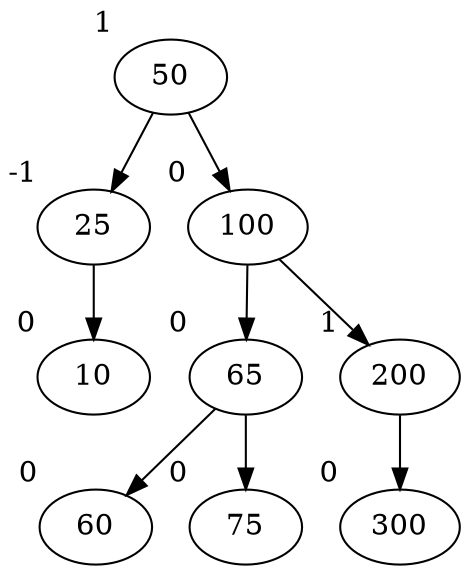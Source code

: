 digraph G {
Nodo0x294111b9c30[label = "50" xlabel=1]
Nodo0x294111b9c30->Nodo0x294111b9bd0
Nodo0x294111b9c30->Nodo0x294111b9b50
Nodo0x294111b9bd0[label = "25" xlabel=-1]
Nodo0x294111b9bd0->Nodo0x294111b9b10
Nodo0x294111b9b10[label = "10" xlabel=0]
Nodo0x294111b9b50[label = "100" xlabel=0]
Nodo0x294111b9b50->Nodo0x294111b99f0
Nodo0x294111b9b50->Nodo0x294111b9a10
Nodo0x294111b99f0[label = "65" xlabel=0]
Nodo0x294111b99f0->Nodo0x294111b9a70
Nodo0x294111b99f0->Nodo0x294111b99d0
Nodo0x294111b9a70[label = "60" xlabel=0]
Nodo0x294111b99d0[label = "75" xlabel=0]
Nodo0x294111b9a10[label = "200" xlabel=1]
Nodo0x294111b9a10->Nodo0x294111b9b70
Nodo0x294111b9b70[label = "300" xlabel=0]
}
